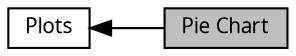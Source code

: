digraph "Pie Chart"
{
  bgcolor="transparent";
  edge [fontname="Lucinda Grande",fontsize="10",labelfontname="Lucinda Grande",labelfontsize="10"];
  node [fontname="Lucinda Grande",fontsize="10",shape=box];
  rankdir=LR;
  Node1 [label="Pie Chart",height=0.2,width=0.4,color="black", fillcolor="grey75", style="filled", fontcolor="black",tooltip="Pie chart properties that can be animated using Core Animation."];
  Node2 [label="Plots",height=0.2,width=0.4,color="black",URL="$group__plot_animation.html",tooltip="Plot properties that can be animated using Core Animation."];
  Node2->Node1 [shape=plaintext, dir="back", style="solid"];
}
